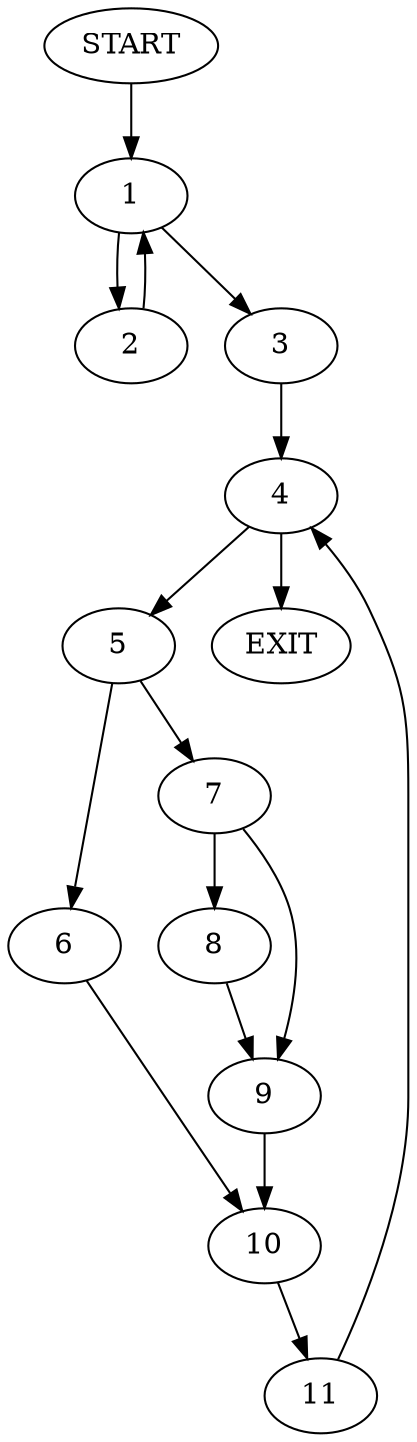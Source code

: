 digraph { 
0 [label="START"];
1;
2;
3;
4;
5;
6;
7;
8;
9;
10;
11;
12[label="EXIT"];
0 -> 1;
1 -> 2;
1 -> 3;
2 -> 1;
3 -> 4;
4 -> 5;
4 -> 12;
5 -> 6;
5 -> 7;
6 -> 10;
7 -> 8;
7 -> 9;
8 -> 9;
9 -> 10;
10 -> 11;
11 -> 4;
}